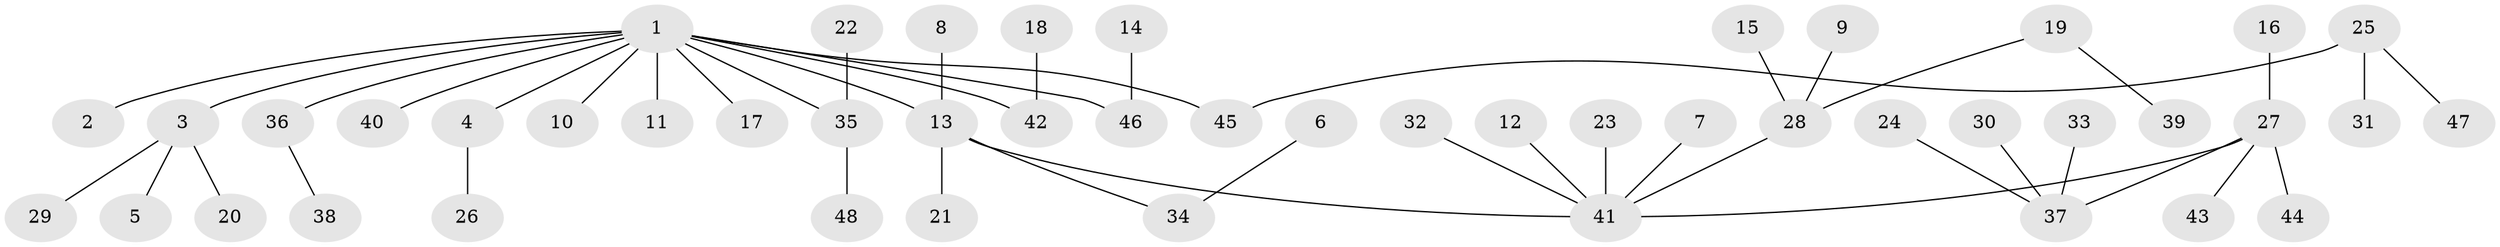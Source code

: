 // original degree distribution, {9: 0.010416666666666666, 6: 0.020833333333333332, 4: 0.052083333333333336, 3: 0.13541666666666666, 2: 0.20833333333333334, 1: 0.5416666666666666, 8: 0.010416666666666666, 5: 0.020833333333333332}
// Generated by graph-tools (version 1.1) at 2025/50/03/09/25 03:50:21]
// undirected, 48 vertices, 47 edges
graph export_dot {
graph [start="1"]
  node [color=gray90,style=filled];
  1;
  2;
  3;
  4;
  5;
  6;
  7;
  8;
  9;
  10;
  11;
  12;
  13;
  14;
  15;
  16;
  17;
  18;
  19;
  20;
  21;
  22;
  23;
  24;
  25;
  26;
  27;
  28;
  29;
  30;
  31;
  32;
  33;
  34;
  35;
  36;
  37;
  38;
  39;
  40;
  41;
  42;
  43;
  44;
  45;
  46;
  47;
  48;
  1 -- 2 [weight=1.0];
  1 -- 3 [weight=1.0];
  1 -- 4 [weight=1.0];
  1 -- 10 [weight=1.0];
  1 -- 11 [weight=1.0];
  1 -- 13 [weight=1.0];
  1 -- 17 [weight=1.0];
  1 -- 35 [weight=1.0];
  1 -- 36 [weight=1.0];
  1 -- 40 [weight=1.0];
  1 -- 42 [weight=1.0];
  1 -- 45 [weight=1.0];
  1 -- 46 [weight=1.0];
  3 -- 5 [weight=1.0];
  3 -- 20 [weight=1.0];
  3 -- 29 [weight=1.0];
  4 -- 26 [weight=1.0];
  6 -- 34 [weight=1.0];
  7 -- 41 [weight=1.0];
  8 -- 13 [weight=1.0];
  9 -- 28 [weight=1.0];
  12 -- 41 [weight=1.0];
  13 -- 21 [weight=1.0];
  13 -- 34 [weight=1.0];
  13 -- 41 [weight=1.0];
  14 -- 46 [weight=1.0];
  15 -- 28 [weight=1.0];
  16 -- 27 [weight=1.0];
  18 -- 42 [weight=1.0];
  19 -- 28 [weight=1.0];
  19 -- 39 [weight=1.0];
  22 -- 35 [weight=1.0];
  23 -- 41 [weight=1.0];
  24 -- 37 [weight=1.0];
  25 -- 31 [weight=1.0];
  25 -- 45 [weight=1.0];
  25 -- 47 [weight=1.0];
  27 -- 37 [weight=1.0];
  27 -- 41 [weight=1.0];
  27 -- 43 [weight=1.0];
  27 -- 44 [weight=1.0];
  28 -- 41 [weight=1.0];
  30 -- 37 [weight=1.0];
  32 -- 41 [weight=1.0];
  33 -- 37 [weight=1.0];
  35 -- 48 [weight=1.0];
  36 -- 38 [weight=1.0];
}
